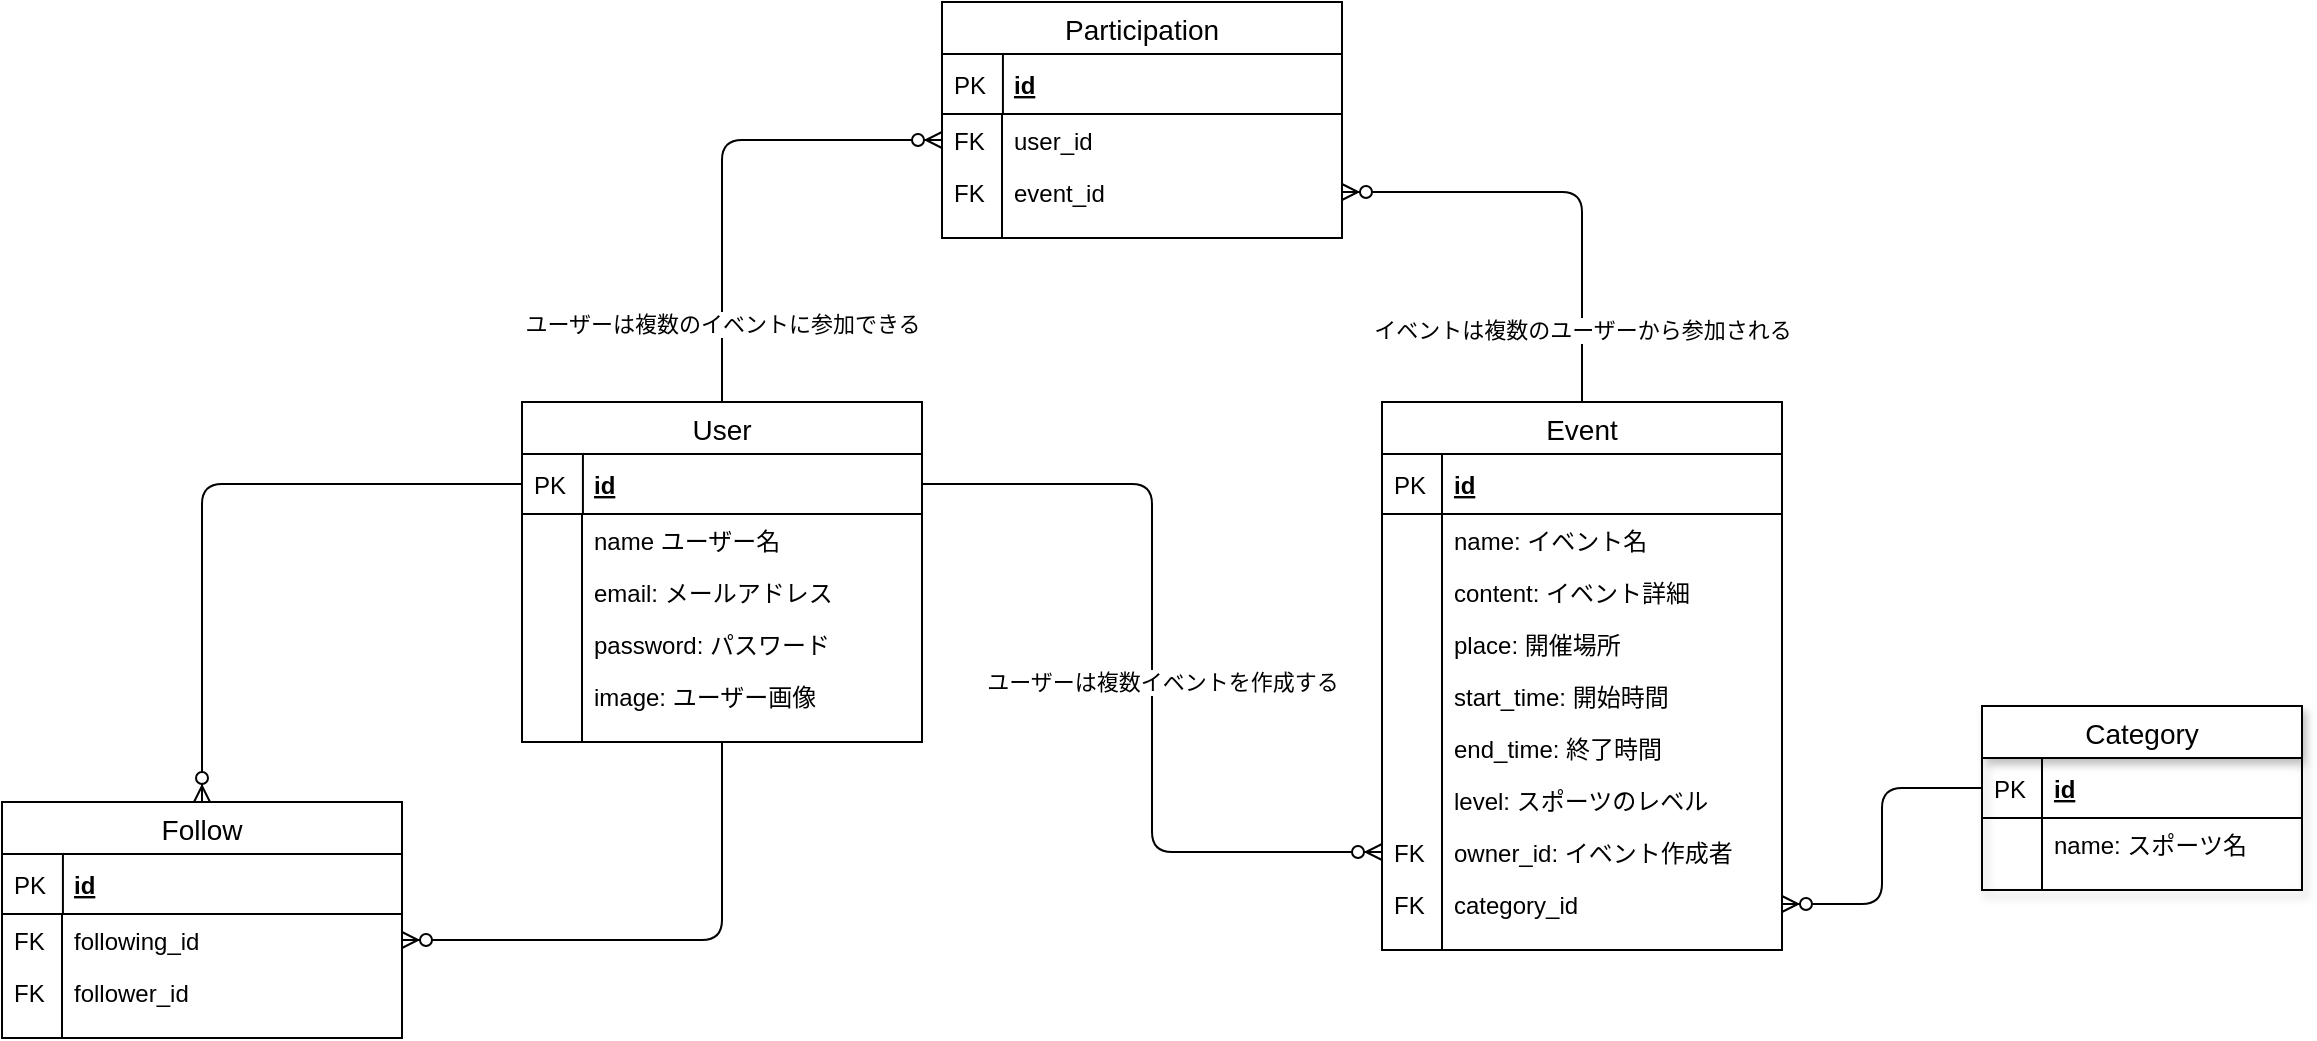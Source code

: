 <mxfile version="13.1.3">
    <diagram id="6hGFLwfOUW9BJ-s0fimq" name="Page-1">
        <mxGraphModel dx="2552" dy="680" grid="1" gridSize="10" guides="1" tooltips="1" connect="1" arrows="1" fold="1" page="1" pageScale="1" pageWidth="1654" pageHeight="1169" math="0" shadow="0">
            <root>
                <mxCell id="0"/>
                <mxCell id="1" parent="0"/>
                <mxCell id="yD3as-fylKnx1eR_pSZM-77" style="edgeStyle=orthogonalEdgeStyle;rounded=1;orthogonalLoop=1;jettySize=auto;html=1;exitX=0.5;exitY=0;exitDx=0;exitDy=0;entryX=0;entryY=0.5;entryDx=0;entryDy=0;fontSize=12;endFill=1;endArrow=ERzeroToMany;" edge="1" parent="1" source="11" target="yD3as-fylKnx1eR_pSZM-63">
                    <mxGeometry relative="1" as="geometry"/>
                </mxCell>
                <mxCell id="yD3as-fylKnx1eR_pSZM-105" value="ユーザーは複数のイベントに参加できる" style="edgeLabel;html=1;align=center;verticalAlign=middle;resizable=0;points=[];" vertex="1" connectable="0" parent="yD3as-fylKnx1eR_pSZM-77">
                    <mxGeometry x="-0.322" y="1" relative="1" as="geometry">
                        <mxPoint x="1" y="42" as="offset"/>
                    </mxGeometry>
                </mxCell>
                <mxCell id="yD3as-fylKnx1eR_pSZM-78" style="rounded=1;orthogonalLoop=1;jettySize=auto;html=1;exitX=0.5;exitY=0;exitDx=0;exitDy=0;entryX=1;entryY=0.5;entryDx=0;entryDy=0;fontSize=12;endFill=1;endArrow=ERzeroToMany;edgeStyle=orthogonalEdgeStyle;" edge="1" parent="1" source="yD3as-fylKnx1eR_pSZM-21" target="yD3as-fylKnx1eR_pSZM-65">
                    <mxGeometry relative="1" as="geometry"/>
                </mxCell>
                <mxCell id="yD3as-fylKnx1eR_pSZM-107" value="イベントは複数のユーザーから参加される" style="edgeLabel;html=1;align=center;verticalAlign=middle;resizable=0;points=[];" vertex="1" connectable="0" parent="yD3as-fylKnx1eR_pSZM-78">
                    <mxGeometry x="-0.236" y="-3" relative="1" as="geometry">
                        <mxPoint x="-3" y="50" as="offset"/>
                    </mxGeometry>
                </mxCell>
                <mxCell id="yD3as-fylKnx1eR_pSZM-79" style="edgeStyle=orthogonalEdgeStyle;rounded=1;orthogonalLoop=1;jettySize=auto;html=1;exitX=1;exitY=0.5;exitDx=0;exitDy=0;entryX=0;entryY=0.5;entryDx=0;entryDy=0;fontSize=12;endFill=1;endArrow=ERzeroToMany;" edge="1" parent="1" source="12" target="yD3as-fylKnx1eR_pSZM-54">
                    <mxGeometry relative="1" as="geometry"/>
                </mxCell>
                <mxCell id="yD3as-fylKnx1eR_pSZM-104" value="ユーザーは複数イベントを作成する" style="edgeLabel;html=1;align=center;verticalAlign=middle;resizable=0;points=[];" vertex="1" connectable="0" parent="yD3as-fylKnx1eR_pSZM-79">
                    <mxGeometry x="-0.417" y="-55" relative="1" as="geometry">
                        <mxPoint x="60" y="93" as="offset"/>
                    </mxGeometry>
                </mxCell>
                <mxCell id="yD3as-fylKnx1eR_pSZM-21" value="Event" style="swimlane;fontStyle=0;childLayout=stackLayout;horizontal=1;startSize=26;horizontalStack=0;resizeParent=1;resizeParentMax=0;resizeLast=0;collapsible=1;marginBottom=0;align=center;fontSize=14;" vertex="1" parent="1">
                    <mxGeometry x="-700" y="360" width="200" height="274" as="geometry">
                        <mxRectangle x="280" y="190" width="60" height="26" as="alternateBounds"/>
                    </mxGeometry>
                </mxCell>
                <mxCell id="yD3as-fylKnx1eR_pSZM-22" value="id" style="shape=partialRectangle;top=0;left=0;right=0;bottom=1;align=left;verticalAlign=middle;fillColor=none;spacingLeft=34;spacingRight=4;overflow=hidden;rotatable=0;points=[[0,0.5],[1,0.5]];portConstraint=eastwest;dropTarget=0;fontStyle=5;fontSize=12;" vertex="1" parent="yD3as-fylKnx1eR_pSZM-21">
                    <mxGeometry y="26" width="200" height="30" as="geometry"/>
                </mxCell>
                <mxCell id="yD3as-fylKnx1eR_pSZM-23" value="PK" style="shape=partialRectangle;top=0;left=0;bottom=0;fillColor=none;align=left;verticalAlign=middle;spacingLeft=4;spacingRight=4;overflow=hidden;rotatable=0;points=[];portConstraint=eastwest;part=1;fontSize=12;" vertex="1" connectable="0" parent="yD3as-fylKnx1eR_pSZM-22">
                    <mxGeometry width="30" height="30" as="geometry"/>
                </mxCell>
                <mxCell id="yD3as-fylKnx1eR_pSZM-24" value="name: イベント名" style="shape=partialRectangle;top=0;left=0;right=0;bottom=0;align=left;verticalAlign=top;fillColor=none;spacingLeft=34;spacingRight=4;overflow=hidden;rotatable=0;points=[[0,0.5],[1,0.5]];portConstraint=eastwest;dropTarget=0;fontSize=12;" vertex="1" parent="yD3as-fylKnx1eR_pSZM-21">
                    <mxGeometry y="56" width="200" height="26" as="geometry"/>
                </mxCell>
                <mxCell id="yD3as-fylKnx1eR_pSZM-25" value="" style="shape=partialRectangle;top=0;left=0;bottom=0;fillColor=none;align=left;verticalAlign=top;spacingLeft=4;spacingRight=4;overflow=hidden;rotatable=0;points=[];portConstraint=eastwest;part=1;fontSize=12;" vertex="1" connectable="0" parent="yD3as-fylKnx1eR_pSZM-24">
                    <mxGeometry width="30" height="26" as="geometry"/>
                </mxCell>
                <mxCell id="yD3as-fylKnx1eR_pSZM-56" value="content: イベント詳細" style="shape=partialRectangle;top=0;left=0;right=0;bottom=0;align=left;verticalAlign=top;fillColor=none;spacingLeft=34;spacingRight=4;overflow=hidden;rotatable=0;points=[[0,0.5],[1,0.5]];portConstraint=eastwest;dropTarget=0;fontSize=12;" vertex="1" parent="yD3as-fylKnx1eR_pSZM-21">
                    <mxGeometry y="82" width="200" height="26" as="geometry"/>
                </mxCell>
                <mxCell id="yD3as-fylKnx1eR_pSZM-57" value="" style="shape=partialRectangle;top=0;left=0;bottom=0;fillColor=none;align=left;verticalAlign=top;spacingLeft=4;spacingRight=4;overflow=hidden;rotatable=0;points=[];portConstraint=eastwest;part=1;fontSize=12;" vertex="1" connectable="0" parent="yD3as-fylKnx1eR_pSZM-56">
                    <mxGeometry width="30" height="26" as="geometry"/>
                </mxCell>
                <mxCell id="yD3as-fylKnx1eR_pSZM-26" value="place: 開催場所" style="shape=partialRectangle;top=0;left=0;right=0;bottom=0;align=left;verticalAlign=top;fillColor=none;spacingLeft=34;spacingRight=4;overflow=hidden;rotatable=0;points=[[0,0.5],[1,0.5]];portConstraint=eastwest;dropTarget=0;fontSize=12;" vertex="1" parent="yD3as-fylKnx1eR_pSZM-21">
                    <mxGeometry y="108" width="200" height="26" as="geometry"/>
                </mxCell>
                <mxCell id="yD3as-fylKnx1eR_pSZM-27" value="" style="shape=partialRectangle;top=0;left=0;bottom=0;fillColor=none;align=left;verticalAlign=top;spacingLeft=4;spacingRight=4;overflow=hidden;rotatable=0;points=[];portConstraint=eastwest;part=1;fontSize=12;" vertex="1" connectable="0" parent="yD3as-fylKnx1eR_pSZM-26">
                    <mxGeometry width="30" height="26" as="geometry"/>
                </mxCell>
                <mxCell id="yD3as-fylKnx1eR_pSZM-28" value="start_time: 開始時間" style="shape=partialRectangle;top=0;left=0;right=0;bottom=0;align=left;verticalAlign=top;fillColor=none;spacingLeft=34;spacingRight=4;overflow=hidden;rotatable=0;points=[[0,0.5],[1,0.5]];portConstraint=eastwest;dropTarget=0;fontSize=12;" vertex="1" parent="yD3as-fylKnx1eR_pSZM-21">
                    <mxGeometry y="134" width="200" height="26" as="geometry"/>
                </mxCell>
                <mxCell id="yD3as-fylKnx1eR_pSZM-29" value="" style="shape=partialRectangle;top=0;left=0;bottom=0;fillColor=none;align=left;verticalAlign=top;spacingLeft=4;spacingRight=4;overflow=hidden;rotatable=0;points=[];portConstraint=eastwest;part=1;fontSize=12;" vertex="1" connectable="0" parent="yD3as-fylKnx1eR_pSZM-28">
                    <mxGeometry width="30" height="26" as="geometry"/>
                </mxCell>
                <mxCell id="yD3as-fylKnx1eR_pSZM-30" value="end_time: 終了時間" style="shape=partialRectangle;top=0;left=0;right=0;bottom=0;align=left;verticalAlign=top;fillColor=none;spacingLeft=34;spacingRight=4;overflow=hidden;rotatable=0;points=[[0,0.5],[1,0.5]];portConstraint=eastwest;dropTarget=0;fontSize=12;" vertex="1" parent="yD3as-fylKnx1eR_pSZM-21">
                    <mxGeometry y="160" width="200" height="26" as="geometry"/>
                </mxCell>
                <mxCell id="yD3as-fylKnx1eR_pSZM-31" value="" style="shape=partialRectangle;top=0;left=0;bottom=0;fillColor=none;align=left;verticalAlign=top;spacingLeft=4;spacingRight=4;overflow=hidden;rotatable=0;points=[];portConstraint=eastwest;part=1;fontSize=12;" vertex="1" connectable="0" parent="yD3as-fylKnx1eR_pSZM-30">
                    <mxGeometry width="30" height="26" as="geometry"/>
                </mxCell>
                <mxCell id="yD3as-fylKnx1eR_pSZM-124" value="level: スポーツのレベル" style="shape=partialRectangle;top=0;left=0;right=0;bottom=0;align=left;verticalAlign=top;fillColor=none;spacingLeft=34;spacingRight=4;overflow=hidden;rotatable=0;points=[[0,0.5],[1,0.5]];portConstraint=eastwest;dropTarget=0;fontSize=12;" vertex="1" parent="yD3as-fylKnx1eR_pSZM-21">
                    <mxGeometry y="186" width="200" height="26" as="geometry"/>
                </mxCell>
                <mxCell id="yD3as-fylKnx1eR_pSZM-125" value="" style="shape=partialRectangle;top=0;left=0;bottom=0;fillColor=none;align=left;verticalAlign=top;spacingLeft=4;spacingRight=4;overflow=hidden;rotatable=0;points=[];portConstraint=eastwest;part=1;fontSize=12;" vertex="1" connectable="0" parent="yD3as-fylKnx1eR_pSZM-124">
                    <mxGeometry width="30" height="26" as="geometry"/>
                </mxCell>
                <mxCell id="yD3as-fylKnx1eR_pSZM-54" value="owner_id: イベント作成者" style="shape=partialRectangle;top=0;left=0;right=0;bottom=0;align=left;verticalAlign=top;fillColor=none;spacingLeft=34;spacingRight=4;overflow=hidden;rotatable=0;points=[[0,0.5],[1,0.5]];portConstraint=eastwest;dropTarget=0;fontSize=12;" vertex="1" parent="yD3as-fylKnx1eR_pSZM-21">
                    <mxGeometry y="212" width="200" height="26" as="geometry"/>
                </mxCell>
                <mxCell id="yD3as-fylKnx1eR_pSZM-55" value="FK" style="shape=partialRectangle;top=0;left=0;bottom=0;fillColor=none;align=left;verticalAlign=top;spacingLeft=4;spacingRight=4;overflow=hidden;rotatable=0;points=[];portConstraint=eastwest;part=1;fontSize=12;" vertex="1" connectable="0" parent="yD3as-fylKnx1eR_pSZM-54">
                    <mxGeometry width="30" height="26" as="geometry"/>
                </mxCell>
                <mxCell id="yD3as-fylKnx1eR_pSZM-162" value="category_id" style="shape=partialRectangle;top=0;left=0;right=0;bottom=0;align=left;verticalAlign=top;fillColor=none;spacingLeft=34;spacingRight=4;overflow=hidden;rotatable=0;points=[[0,0.5],[1,0.5]];portConstraint=eastwest;dropTarget=0;fontSize=12;" vertex="1" parent="yD3as-fylKnx1eR_pSZM-21">
                    <mxGeometry y="238" width="200" height="26" as="geometry"/>
                </mxCell>
                <mxCell id="yD3as-fylKnx1eR_pSZM-163" value="FK" style="shape=partialRectangle;top=0;left=0;bottom=0;fillColor=none;align=left;verticalAlign=top;spacingLeft=4;spacingRight=4;overflow=hidden;rotatable=0;points=[];portConstraint=eastwest;part=1;fontSize=12;" vertex="1" connectable="0" parent="yD3as-fylKnx1eR_pSZM-162">
                    <mxGeometry width="30" height="26" as="geometry"/>
                </mxCell>
                <mxCell id="yD3as-fylKnx1eR_pSZM-154" value="" style="shape=partialRectangle;top=0;left=0;right=0;bottom=0;align=left;verticalAlign=top;fillColor=none;spacingLeft=34;spacingRight=4;overflow=hidden;rotatable=0;points=[[0,0.5],[1,0.5]];portConstraint=eastwest;dropTarget=0;fontSize=12;" vertex="1" parent="yD3as-fylKnx1eR_pSZM-21">
                    <mxGeometry y="264" width="200" height="10" as="geometry"/>
                </mxCell>
                <mxCell id="yD3as-fylKnx1eR_pSZM-155" value="" style="shape=partialRectangle;top=0;left=0;bottom=0;fillColor=none;align=left;verticalAlign=top;spacingLeft=4;spacingRight=4;overflow=hidden;rotatable=0;points=[];portConstraint=eastwest;part=1;fontSize=12;" vertex="1" connectable="0" parent="yD3as-fylKnx1eR_pSZM-154">
                    <mxGeometry width="30" height="10" as="geometry"/>
                </mxCell>
                <mxCell id="yD3as-fylKnx1eR_pSZM-160" style="edgeStyle=orthogonalEdgeStyle;rounded=1;orthogonalLoop=1;jettySize=auto;html=1;entryX=1;entryY=0.5;entryDx=0;entryDy=0;fontSize=12;endFill=1;endArrow=ERzeroToMany;" edge="1" parent="1" source="11" target="yD3as-fylKnx1eR_pSZM-129">
                    <mxGeometry relative="1" as="geometry"/>
                </mxCell>
                <mxCell id="11" value="User" style="swimlane;fontStyle=0;childLayout=stackLayout;horizontal=1;startSize=26;horizontalStack=0;resizeParent=1;resizeParentMax=0;resizeLast=0;collapsible=1;marginBottom=0;align=center;fontSize=14;" vertex="1" parent="1">
                    <mxGeometry x="-1130" y="360" width="200" height="170" as="geometry">
                        <mxRectangle x="280" y="190" width="60" height="26" as="alternateBounds"/>
                    </mxGeometry>
                </mxCell>
                <mxCell id="12" value="id" style="shape=partialRectangle;top=0;left=0;right=0;bottom=1;align=left;verticalAlign=middle;fillColor=none;spacingLeft=34;spacingRight=4;overflow=hidden;rotatable=0;points=[[0,0.5],[1,0.5]];portConstraint=eastwest;dropTarget=0;fontStyle=5;fontSize=12;" vertex="1" parent="11">
                    <mxGeometry y="26" width="200" height="30" as="geometry"/>
                </mxCell>
                <mxCell id="13" value="PK" style="shape=partialRectangle;top=0;left=0;bottom=0;fillColor=none;align=left;verticalAlign=middle;spacingLeft=4;spacingRight=4;overflow=hidden;rotatable=0;points=[];portConstraint=eastwest;part=1;fontSize=12;" vertex="1" connectable="0" parent="12">
                    <mxGeometry width="30.459" height="30" as="geometry"/>
                </mxCell>
                <mxCell id="14" value="name ユーザー名" style="shape=partialRectangle;top=0;left=0;right=0;bottom=0;align=left;verticalAlign=top;fillColor=none;spacingLeft=34;spacingRight=4;overflow=hidden;rotatable=0;points=[[0,0.5],[1,0.5]];portConstraint=eastwest;dropTarget=0;fontSize=12;" vertex="1" parent="11">
                    <mxGeometry y="56" width="200" height="26" as="geometry"/>
                </mxCell>
                <mxCell id="15" value="" style="shape=partialRectangle;top=0;left=0;bottom=0;fillColor=none;align=left;verticalAlign=top;spacingLeft=4;spacingRight=4;overflow=hidden;rotatable=0;points=[];portConstraint=eastwest;part=1;fontSize=12;" vertex="1" connectable="0" parent="14">
                    <mxGeometry width="30" height="26" as="geometry"/>
                </mxCell>
                <mxCell id="16" value="email: メールアドレス" style="shape=partialRectangle;top=0;left=0;right=0;bottom=0;align=left;verticalAlign=top;fillColor=none;spacingLeft=34;spacingRight=4;overflow=hidden;rotatable=0;points=[[0,0.5],[1,0.5]];portConstraint=eastwest;dropTarget=0;fontSize=12;" vertex="1" parent="11">
                    <mxGeometry y="82" width="200" height="26" as="geometry"/>
                </mxCell>
                <mxCell id="17" value="" style="shape=partialRectangle;top=0;left=0;bottom=0;fillColor=none;align=left;verticalAlign=top;spacingLeft=4;spacingRight=4;overflow=hidden;rotatable=0;points=[];portConstraint=eastwest;part=1;fontSize=12;" vertex="1" connectable="0" parent="16">
                    <mxGeometry width="30" height="26" as="geometry"/>
                </mxCell>
                <mxCell id="18" value="password: パスワード" style="shape=partialRectangle;top=0;left=0;right=0;bottom=0;align=left;verticalAlign=top;fillColor=none;spacingLeft=34;spacingRight=4;overflow=hidden;rotatable=0;points=[[0,0.5],[1,0.5]];portConstraint=eastwest;dropTarget=0;fontSize=12;" vertex="1" parent="11">
                    <mxGeometry y="108" width="200" height="26" as="geometry"/>
                </mxCell>
                <mxCell id="19" value="" style="shape=partialRectangle;top=0;left=0;bottom=0;fillColor=none;align=left;verticalAlign=top;spacingLeft=4;spacingRight=4;overflow=hidden;rotatable=0;points=[];portConstraint=eastwest;part=1;fontSize=12;" vertex="1" connectable="0" parent="18">
                    <mxGeometry width="30" height="26" as="geometry"/>
                </mxCell>
                <mxCell id="yD3as-fylKnx1eR_pSZM-19" value="image: ユーザー画像" style="shape=partialRectangle;top=0;left=0;right=0;bottom=0;align=left;verticalAlign=top;fillColor=none;spacingLeft=34;spacingRight=4;overflow=hidden;rotatable=0;points=[[0,0.5],[1,0.5]];portConstraint=eastwest;dropTarget=0;fontSize=12;" vertex="1" parent="11">
                    <mxGeometry y="134" width="200" height="26" as="geometry"/>
                </mxCell>
                <mxCell id="yD3as-fylKnx1eR_pSZM-20" value="" style="shape=partialRectangle;top=0;left=0;bottom=0;fillColor=none;align=left;verticalAlign=top;spacingLeft=4;spacingRight=4;overflow=hidden;rotatable=0;points=[];portConstraint=eastwest;part=1;fontSize=12;" vertex="1" connectable="0" parent="yD3as-fylKnx1eR_pSZM-19">
                    <mxGeometry width="30" height="26" as="geometry"/>
                </mxCell>
                <mxCell id="yD3as-fylKnx1eR_pSZM-150" value="" style="shape=partialRectangle;top=0;left=0;right=0;bottom=0;align=left;verticalAlign=top;fillColor=none;spacingLeft=34;spacingRight=4;overflow=hidden;rotatable=0;points=[[0,0.5],[1,0.5]];portConstraint=eastwest;dropTarget=0;fontSize=12;" vertex="1" parent="11">
                    <mxGeometry y="160" width="200" height="10" as="geometry"/>
                </mxCell>
                <mxCell id="yD3as-fylKnx1eR_pSZM-151" value="" style="shape=partialRectangle;top=0;left=0;bottom=0;fillColor=none;align=left;verticalAlign=top;spacingLeft=4;spacingRight=4;overflow=hidden;rotatable=0;points=[];portConstraint=eastwest;part=1;fontSize=12;" vertex="1" connectable="0" parent="yD3as-fylKnx1eR_pSZM-150">
                    <mxGeometry width="30" height="10" as="geometry"/>
                </mxCell>
                <mxCell id="yD3as-fylKnx1eR_pSZM-137" style="edgeStyle=orthogonalEdgeStyle;rounded=1;orthogonalLoop=1;jettySize=auto;html=1;exitX=0;exitY=0.5;exitDx=0;exitDy=0;entryX=0.5;entryY=0;entryDx=0;entryDy=0;fontSize=12;endFill=1;endArrow=ERzeroToMany;" edge="1" parent="1" source="12" target="yD3as-fylKnx1eR_pSZM-126">
                    <mxGeometry relative="1" as="geometry"/>
                </mxCell>
                <mxCell id="yD3as-fylKnx1eR_pSZM-126" value="Follow" style="swimlane;fontStyle=0;childLayout=stackLayout;horizontal=1;startSize=26;horizontalStack=0;resizeParent=1;resizeParentMax=0;resizeLast=0;collapsible=1;marginBottom=0;align=center;fontSize=14;" vertex="1" parent="1">
                    <mxGeometry x="-1390" y="560" width="200" height="118" as="geometry">
                        <mxRectangle x="280" y="190" width="60" height="26" as="alternateBounds"/>
                    </mxGeometry>
                </mxCell>
                <mxCell id="yD3as-fylKnx1eR_pSZM-127" value="id" style="shape=partialRectangle;top=0;left=0;right=0;bottom=1;align=left;verticalAlign=middle;fillColor=none;spacingLeft=34;spacingRight=4;overflow=hidden;rotatable=0;points=[[0,0.5],[1,0.5]];portConstraint=eastwest;dropTarget=0;fontStyle=5;fontSize=12;" vertex="1" parent="yD3as-fylKnx1eR_pSZM-126">
                    <mxGeometry y="26" width="200" height="30" as="geometry"/>
                </mxCell>
                <mxCell id="yD3as-fylKnx1eR_pSZM-128" value="PK" style="shape=partialRectangle;top=0;left=0;bottom=0;fillColor=none;align=left;verticalAlign=middle;spacingLeft=4;spacingRight=4;overflow=hidden;rotatable=0;points=[];portConstraint=eastwest;part=1;fontSize=12;" vertex="1" connectable="0" parent="yD3as-fylKnx1eR_pSZM-127">
                    <mxGeometry width="30.459" height="30" as="geometry"/>
                </mxCell>
                <mxCell id="yD3as-fylKnx1eR_pSZM-129" value="following_id" style="shape=partialRectangle;top=0;left=0;right=0;bottom=0;align=left;verticalAlign=top;fillColor=none;spacingLeft=34;spacingRight=4;overflow=hidden;rotatable=0;points=[[0,0.5],[1,0.5]];portConstraint=eastwest;dropTarget=0;fontSize=12;" vertex="1" parent="yD3as-fylKnx1eR_pSZM-126">
                    <mxGeometry y="56" width="200" height="26" as="geometry"/>
                </mxCell>
                <mxCell id="yD3as-fylKnx1eR_pSZM-130" value="FK" style="shape=partialRectangle;top=0;left=0;bottom=0;fillColor=none;align=left;verticalAlign=top;spacingLeft=4;spacingRight=4;overflow=hidden;rotatable=0;points=[];portConstraint=eastwest;part=1;fontSize=12;" vertex="1" connectable="0" parent="yD3as-fylKnx1eR_pSZM-129">
                    <mxGeometry width="30" height="26" as="geometry"/>
                </mxCell>
                <mxCell id="yD3as-fylKnx1eR_pSZM-131" value="follower_id" style="shape=partialRectangle;top=0;left=0;right=0;bottom=0;align=left;verticalAlign=top;fillColor=none;spacingLeft=34;spacingRight=4;overflow=hidden;rotatable=0;points=[[0,0.5],[1,0.5]];portConstraint=eastwest;dropTarget=0;fontSize=12;" vertex="1" parent="yD3as-fylKnx1eR_pSZM-126">
                    <mxGeometry y="82" width="200" height="26" as="geometry"/>
                </mxCell>
                <mxCell id="yD3as-fylKnx1eR_pSZM-132" value="FK" style="shape=partialRectangle;top=0;left=0;bottom=0;fillColor=none;align=left;verticalAlign=top;spacingLeft=4;spacingRight=4;overflow=hidden;rotatable=0;points=[];portConstraint=eastwest;part=1;fontSize=12;" vertex="1" connectable="0" parent="yD3as-fylKnx1eR_pSZM-131">
                    <mxGeometry width="30" height="26" as="geometry"/>
                </mxCell>
                <mxCell id="yD3as-fylKnx1eR_pSZM-152" value="" style="shape=partialRectangle;top=0;left=0;right=0;bottom=0;align=left;verticalAlign=top;fillColor=none;spacingLeft=34;spacingRight=4;overflow=hidden;rotatable=0;points=[[0,0.5],[1,0.5]];portConstraint=eastwest;dropTarget=0;fontSize=12;" vertex="1" parent="yD3as-fylKnx1eR_pSZM-126">
                    <mxGeometry y="108" width="200" height="10" as="geometry"/>
                </mxCell>
                <mxCell id="yD3as-fylKnx1eR_pSZM-153" value="" style="shape=partialRectangle;top=0;left=0;bottom=0;fillColor=none;align=left;verticalAlign=top;spacingLeft=4;spacingRight=4;overflow=hidden;rotatable=0;points=[];portConstraint=eastwest;part=1;fontSize=12;" vertex="1" connectable="0" parent="yD3as-fylKnx1eR_pSZM-152">
                    <mxGeometry width="30" height="10" as="geometry"/>
                </mxCell>
                <mxCell id="yD3as-fylKnx1eR_pSZM-161" style="edgeStyle=orthogonalEdgeStyle;rounded=1;orthogonalLoop=1;jettySize=auto;html=1;exitX=0;exitY=0.5;exitDx=0;exitDy=0;entryX=1;entryY=0.5;entryDx=0;entryDy=0;fontSize=12;endFill=1;endArrow=ERzeroToMany;" edge="1" parent="1" source="yD3as-fylKnx1eR_pSZM-109" target="yD3as-fylKnx1eR_pSZM-162">
                    <mxGeometry relative="1" as="geometry"/>
                </mxCell>
                <mxCell id="yD3as-fylKnx1eR_pSZM-108" value="Category" style="swimlane;fontStyle=0;childLayout=stackLayout;horizontal=1;startSize=26;horizontalStack=0;resizeParent=1;resizeParentMax=0;resizeLast=0;collapsible=1;marginBottom=0;align=center;fontSize=14;shadow=1;" vertex="1" parent="1">
                    <mxGeometry x="-400" y="512" width="160" height="92" as="geometry"/>
                </mxCell>
                <mxCell id="yD3as-fylKnx1eR_pSZM-109" value="id" style="shape=partialRectangle;top=0;left=0;right=0;bottom=1;align=left;verticalAlign=middle;fillColor=none;spacingLeft=34;spacingRight=4;overflow=hidden;rotatable=0;points=[[0,0.5],[1,0.5]];portConstraint=eastwest;dropTarget=0;fontStyle=5;fontSize=12;" vertex="1" parent="yD3as-fylKnx1eR_pSZM-108">
                    <mxGeometry y="26" width="160" height="30" as="geometry"/>
                </mxCell>
                <mxCell id="yD3as-fylKnx1eR_pSZM-110" value="PK" style="shape=partialRectangle;top=0;left=0;bottom=0;fillColor=none;align=left;verticalAlign=middle;spacingLeft=4;spacingRight=4;overflow=hidden;rotatable=0;points=[];portConstraint=eastwest;part=1;fontSize=12;" vertex="1" connectable="0" parent="yD3as-fylKnx1eR_pSZM-109">
                    <mxGeometry width="30" height="30" as="geometry"/>
                </mxCell>
                <mxCell id="yD3as-fylKnx1eR_pSZM-111" value="name: スポーツ名" style="shape=partialRectangle;top=0;left=0;right=0;bottom=0;align=left;verticalAlign=top;fillColor=none;spacingLeft=34;spacingRight=4;overflow=hidden;rotatable=0;points=[[0,0.5],[1,0.5]];portConstraint=eastwest;dropTarget=0;fontSize=12;" vertex="1" parent="yD3as-fylKnx1eR_pSZM-108">
                    <mxGeometry y="56" width="160" height="26" as="geometry"/>
                </mxCell>
                <mxCell id="yD3as-fylKnx1eR_pSZM-112" value="" style="shape=partialRectangle;top=0;left=0;bottom=0;fillColor=none;align=left;verticalAlign=top;spacingLeft=4;spacingRight=4;overflow=hidden;rotatable=0;points=[];portConstraint=eastwest;part=1;fontSize=12;" vertex="1" connectable="0" parent="yD3as-fylKnx1eR_pSZM-111">
                    <mxGeometry width="30" height="26" as="geometry"/>
                </mxCell>
                <mxCell id="yD3as-fylKnx1eR_pSZM-158" value="" style="shape=partialRectangle;top=0;left=0;right=0;bottom=0;align=left;verticalAlign=top;fillColor=none;spacingLeft=34;spacingRight=4;overflow=hidden;rotatable=0;points=[[0,0.5],[1,0.5]];portConstraint=eastwest;dropTarget=0;fontSize=12;" vertex="1" parent="yD3as-fylKnx1eR_pSZM-108">
                    <mxGeometry y="82" width="160" height="10" as="geometry"/>
                </mxCell>
                <mxCell id="yD3as-fylKnx1eR_pSZM-159" value="" style="shape=partialRectangle;top=0;left=0;bottom=0;fillColor=none;align=left;verticalAlign=top;spacingLeft=4;spacingRight=4;overflow=hidden;rotatable=0;points=[];portConstraint=eastwest;part=1;fontSize=12;" vertex="1" connectable="0" parent="yD3as-fylKnx1eR_pSZM-158">
                    <mxGeometry width="30" height="10" as="geometry"/>
                </mxCell>
                <mxCell id="yD3as-fylKnx1eR_pSZM-60" value="Participation" style="swimlane;fontStyle=0;childLayout=stackLayout;horizontal=1;startSize=26;horizontalStack=0;resizeParent=1;resizeParentMax=0;resizeLast=0;collapsible=1;marginBottom=0;align=center;fontSize=14;" vertex="1" parent="1">
                    <mxGeometry x="-920" y="160" width="200" height="118" as="geometry">
                        <mxRectangle x="280" y="190" width="60" height="26" as="alternateBounds"/>
                    </mxGeometry>
                </mxCell>
                <mxCell id="yD3as-fylKnx1eR_pSZM-61" value="id" style="shape=partialRectangle;top=0;left=0;right=0;bottom=1;align=left;verticalAlign=middle;fillColor=none;spacingLeft=34;spacingRight=4;overflow=hidden;rotatable=0;points=[[0,0.5],[1,0.5]];portConstraint=eastwest;dropTarget=0;fontStyle=5;fontSize=12;" vertex="1" parent="yD3as-fylKnx1eR_pSZM-60">
                    <mxGeometry y="26" width="200" height="30" as="geometry"/>
                </mxCell>
                <mxCell id="yD3as-fylKnx1eR_pSZM-62" value="PK" style="shape=partialRectangle;top=0;left=0;bottom=0;fillColor=none;align=left;verticalAlign=middle;spacingLeft=4;spacingRight=4;overflow=hidden;rotatable=0;points=[];portConstraint=eastwest;part=1;fontSize=12;" vertex="1" connectable="0" parent="yD3as-fylKnx1eR_pSZM-61">
                    <mxGeometry width="30.459" height="30" as="geometry"/>
                </mxCell>
                <mxCell id="yD3as-fylKnx1eR_pSZM-63" value="user_id" style="shape=partialRectangle;top=0;left=0;right=0;bottom=0;align=left;verticalAlign=top;fillColor=none;spacingLeft=34;spacingRight=4;overflow=hidden;rotatable=0;points=[[0,0.5],[1,0.5]];portConstraint=eastwest;dropTarget=0;fontSize=12;" vertex="1" parent="yD3as-fylKnx1eR_pSZM-60">
                    <mxGeometry y="56" width="200" height="26" as="geometry"/>
                </mxCell>
                <mxCell id="yD3as-fylKnx1eR_pSZM-64" value="FK" style="shape=partialRectangle;top=0;left=0;bottom=0;fillColor=none;align=left;verticalAlign=top;spacingLeft=4;spacingRight=4;overflow=hidden;rotatable=0;points=[];portConstraint=eastwest;part=1;fontSize=12;" vertex="1" connectable="0" parent="yD3as-fylKnx1eR_pSZM-63">
                    <mxGeometry width="30" height="26" as="geometry"/>
                </mxCell>
                <mxCell id="yD3as-fylKnx1eR_pSZM-65" value="event_id" style="shape=partialRectangle;top=0;left=0;right=0;bottom=0;align=left;verticalAlign=top;fillColor=none;spacingLeft=34;spacingRight=4;overflow=hidden;rotatable=0;points=[[0,0.5],[1,0.5]];portConstraint=eastwest;dropTarget=0;fontSize=12;" vertex="1" parent="yD3as-fylKnx1eR_pSZM-60">
                    <mxGeometry y="82" width="200" height="26" as="geometry"/>
                </mxCell>
                <mxCell id="yD3as-fylKnx1eR_pSZM-66" value="FK" style="shape=partialRectangle;top=0;left=0;bottom=0;fillColor=none;align=left;verticalAlign=top;spacingLeft=4;spacingRight=4;overflow=hidden;rotatable=0;points=[];portConstraint=eastwest;part=1;fontSize=12;" vertex="1" connectable="0" parent="yD3as-fylKnx1eR_pSZM-65">
                    <mxGeometry width="30" height="26" as="geometry"/>
                </mxCell>
                <mxCell id="yD3as-fylKnx1eR_pSZM-156" value="" style="shape=partialRectangle;top=0;left=0;right=0;bottom=0;align=left;verticalAlign=top;fillColor=none;spacingLeft=34;spacingRight=4;overflow=hidden;rotatable=0;points=[[0,0.5],[1,0.5]];portConstraint=eastwest;dropTarget=0;fontSize=12;" vertex="1" parent="yD3as-fylKnx1eR_pSZM-60">
                    <mxGeometry y="108" width="200" height="10" as="geometry"/>
                </mxCell>
                <mxCell id="yD3as-fylKnx1eR_pSZM-157" value="" style="shape=partialRectangle;top=0;left=0;bottom=0;fillColor=none;align=left;verticalAlign=top;spacingLeft=4;spacingRight=4;overflow=hidden;rotatable=0;points=[];portConstraint=eastwest;part=1;fontSize=12;" vertex="1" connectable="0" parent="yD3as-fylKnx1eR_pSZM-156">
                    <mxGeometry width="30" height="10" as="geometry"/>
                </mxCell>
            </root>
        </mxGraphModel>
    </diagram>
</mxfile>